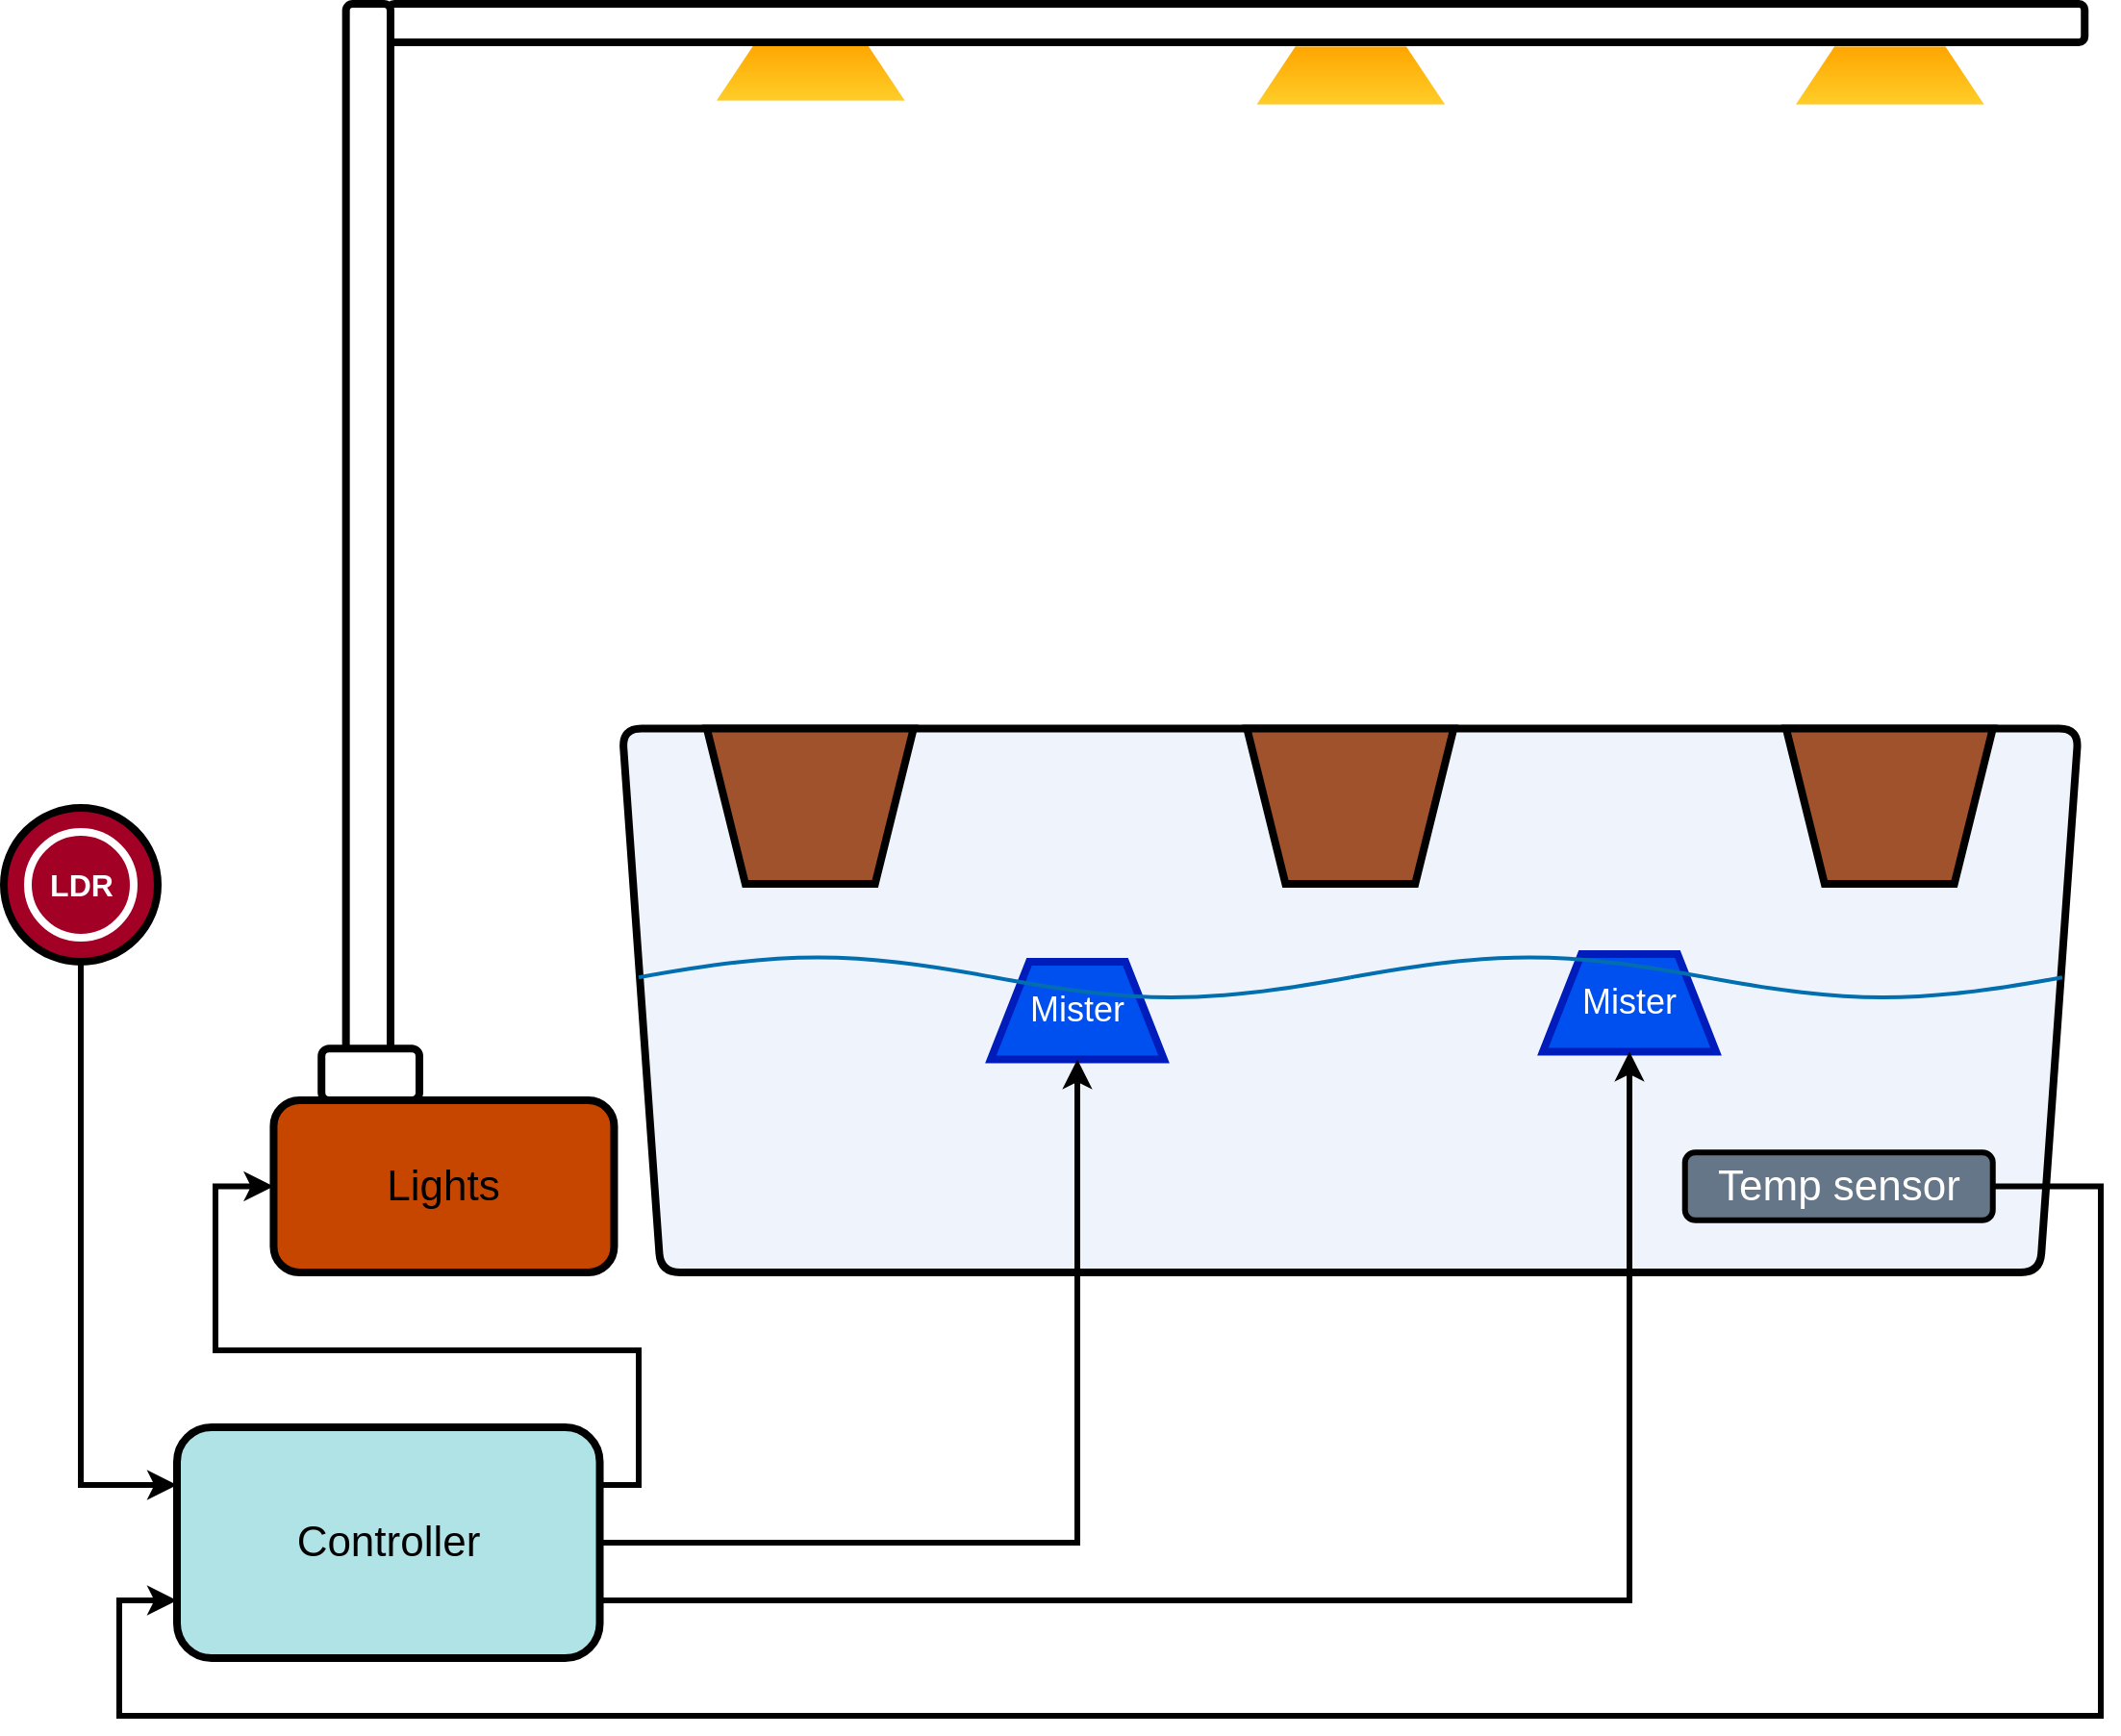 <mxfile version="22.0.0" type="device">
  <diagram name="Page-1" id="TWxdv320Yzf0mHkWQ7Hm">
    <mxGraphModel dx="1793" dy="1028" grid="1" gridSize="10" guides="1" tooltips="1" connect="1" arrows="1" fold="1" page="1" pageScale="1" pageWidth="850" pageHeight="1100" math="0" shadow="0">
      <root>
        <mxCell id="0" />
        <mxCell id="1" parent="0" />
        <mxCell id="ezJU_lkSgV3AJdmqNHaO-2" value="" style="shape=trapezoid;perimeter=trapezoidPerimeter;whiteSpace=wrap;html=1;fixedSize=1;rotation=-180;rounded=1;fillColor=#EFF4FC;strokeColor=#000000;strokeWidth=4;container=0;" parent="1" vertex="1">
          <mxGeometry x="601.41" y="796.76" width="757" height="282.76" as="geometry" />
        </mxCell>
        <mxCell id="ezJU_lkSgV3AJdmqNHaO-5" value="" style="shape=image;html=1;verticalAlign=top;verticalLabelPosition=bottom;labelBackgroundColor=#ffffff;imageAspect=0;aspect=fixed;image=https://cdn1.iconfinder.com/data/icons/icons-for-a-site-1/64/advantage_eco_friendly-128.png;clipPath=inset(0% 1.56% 23.44% 1.56%);container=0;" parent="1" vertex="1">
          <mxGeometry x="614.003" y="661.0" width="170.29" height="134.584" as="geometry" />
        </mxCell>
        <mxCell id="ezJU_lkSgV3AJdmqNHaO-6" value="" style="shape=image;html=1;verticalAlign=top;verticalLabelPosition=bottom;labelBackgroundColor=#ffffff;imageAspect=0;aspect=fixed;image=https://cdn1.iconfinder.com/data/icons/icons-for-a-site-1/64/advantage_eco_friendly-128.png;clipPath=inset(0% 1.56% 23.44% 1.56%);container=0;" parent="1" vertex="1">
          <mxGeometry x="894.148" y="666.66" width="170.29" height="134.584" as="geometry" />
        </mxCell>
        <mxCell id="ezJU_lkSgV3AJdmqNHaO-7" value="" style="shape=image;html=1;verticalAlign=top;verticalLabelPosition=bottom;labelBackgroundColor=#ffffff;imageAspect=0;aspect=fixed;image=https://cdn1.iconfinder.com/data/icons/icons-for-a-site-1/64/advantage_eco_friendly-128.png;clipPath=inset(0% 1.56% 23.44% 1.56%);container=0;" parent="1" vertex="1">
          <mxGeometry x="1175.003" y="661.0" width="170.29" height="134.584" as="geometry" />
        </mxCell>
        <mxCell id="ezJU_lkSgV3AJdmqNHaO-9" value="" style="shape=trapezoid;perimeter=trapezoidPerimeter;whiteSpace=wrap;html=1;fixedSize=1;fillColor=#ffcd28;strokeColor=#d79b00;gradientColor=#ffa500;gradientDirection=north;strokeWidth=0;container=0;" parent="1" vertex="1">
          <mxGeometry x="650.32" y="440" width="97.65" height="30" as="geometry" />
        </mxCell>
        <mxCell id="ezJU_lkSgV3AJdmqNHaO-12" value="" style="rounded=1;whiteSpace=wrap;html=1;strokeWidth=4;container=0;" parent="1" vertex="1">
          <mxGeometry x="480" y="420" width="881.62" height="20" as="geometry" />
        </mxCell>
        <mxCell id="81rppE9Gbhlbaj9noJn7-1" value="&lt;font style=&quot;font-size: 22px;&quot;&gt;Lights&lt;/font&gt;" style="rounded=1;whiteSpace=wrap;html=1;fillColor=#c64600;fontColor=#000000;strokeColor=#000000;strokeWidth=4;container=0;" vertex="1" parent="1">
          <mxGeometry x="420.23" y="990" width="177" height="89.52" as="geometry" />
        </mxCell>
        <mxCell id="81rppE9Gbhlbaj9noJn7-9" value="" style="rounded=1;whiteSpace=wrap;html=1;strokeWidth=4;container=0;" vertex="1" parent="1">
          <mxGeometry x="457.83" y="420" width="23.17" height="570" as="geometry" />
        </mxCell>
        <mxCell id="81rppE9Gbhlbaj9noJn7-17" value="" style="rounded=1;whiteSpace=wrap;html=1;strokeWidth=4;container=0;" vertex="1" parent="1">
          <mxGeometry x="445.111" y="963.107" width="50.894" height="26.897" as="geometry" />
        </mxCell>
        <mxCell id="81rppE9Gbhlbaj9noJn7-23" value="" style="shape=trapezoid;perimeter=trapezoidPerimeter;whiteSpace=wrap;html=1;fixedSize=1;rotation=-180;fillColor=#a0522d;fontColor=#ffffff;strokeColor=#000000;strokeWidth=4;container=0;" vertex="1" parent="1">
          <mxGeometry x="645.43" y="796.76" width="107.44" height="80.69" as="geometry" />
        </mxCell>
        <mxCell id="81rppE9Gbhlbaj9noJn7-66" value="" style="shape=trapezoid;perimeter=trapezoidPerimeter;whiteSpace=wrap;html=1;fixedSize=1;rotation=-180;fillColor=#a0522d;fontColor=#ffffff;strokeColor=#000000;strokeWidth=4;container=0;" vertex="1" parent="1">
          <mxGeometry x="926.19" y="796.76" width="107.44" height="80.69" as="geometry" />
        </mxCell>
        <mxCell id="81rppE9Gbhlbaj9noJn7-67" value="" style="shape=trapezoid;perimeter=trapezoidPerimeter;whiteSpace=wrap;html=1;fixedSize=1;rotation=-180;fillColor=#a0522d;fontColor=#ffffff;strokeColor=#000000;strokeWidth=4;container=0;" vertex="1" parent="1">
          <mxGeometry x="1206.43" y="796.76" width="107.44" height="80.69" as="geometry" />
        </mxCell>
        <mxCell id="81rppE9Gbhlbaj9noJn7-69" value="" style="shape=trapezoid;perimeter=trapezoidPerimeter;whiteSpace=wrap;html=1;fixedSize=1;fillColor=#ffcd28;strokeColor=#d79b00;gradientColor=#ffa500;gradientDirection=north;strokeWidth=0;container=0;" vertex="1" parent="1">
          <mxGeometry x="931.09" y="442" width="97.65" height="30" as="geometry" />
        </mxCell>
        <mxCell id="81rppE9Gbhlbaj9noJn7-70" value="" style="shape=trapezoid;perimeter=trapezoidPerimeter;whiteSpace=wrap;html=1;fixedSize=1;fillColor=#ffcd28;strokeColor=#d79b00;gradientColor=#ffa500;gradientDirection=north;strokeWidth=0;container=0;" vertex="1" parent="1">
          <mxGeometry x="1211.32" y="442" width="97.65" height="30" as="geometry" />
        </mxCell>
        <mxCell id="81rppE9Gbhlbaj9noJn7-77" value="&lt;font style=&quot;font-size: 18px;&quot;&gt;Mister&lt;/font&gt;" style="shape=trapezoid;perimeter=trapezoidPerimeter;whiteSpace=wrap;html=1;fixedSize=1;rotation=0;fillColor=#0050ef;fontColor=#ffffff;strokeColor=#001DBC;strokeWidth=4;container=0;" vertex="1" parent="1">
          <mxGeometry x="793" y="918" width="90" height="50.69" as="geometry" />
        </mxCell>
        <mxCell id="81rppE9Gbhlbaj9noJn7-78" value="&lt;font style=&quot;font-size: 18px;&quot;&gt;Mister&lt;/font&gt;" style="shape=trapezoid;perimeter=trapezoidPerimeter;whiteSpace=wrap;html=1;fixedSize=1;rotation=0;fillColor=#0050ef;fontColor=#ffffff;strokeColor=#001DBC;strokeWidth=4;container=0;" vertex="1" parent="1">
          <mxGeometry x="1080" y="914" width="90" height="50.69" as="geometry" />
        </mxCell>
        <mxCell id="81rppE9Gbhlbaj9noJn7-79" value="" style="pointerEvents=1;verticalLabelPosition=bottom;shadow=0;dashed=0;align=center;html=1;verticalAlign=top;shape=mxgraph.electrical.waveforms.sine_wave;fillColor=#1ba1e2;fontColor=#ffffff;strokeColor=#006EAF;strokeWidth=2;" vertex="1" parent="1">
          <mxGeometry x="610" y="912.26" width="370" height="27.74" as="geometry" />
        </mxCell>
        <mxCell id="81rppE9Gbhlbaj9noJn7-80" value="" style="pointerEvents=1;verticalLabelPosition=bottom;shadow=0;dashed=0;align=center;html=1;verticalAlign=top;shape=mxgraph.electrical.waveforms.sine_wave;fillColor=#1ba1e2;fontColor=#ffffff;strokeColor=#006EAF;strokeWidth=2;" vertex="1" parent="1">
          <mxGeometry x="980" y="912.26" width="370" height="27.74" as="geometry" />
        </mxCell>
        <mxCell id="81rppE9Gbhlbaj9noJn7-85" style="edgeStyle=orthogonalEdgeStyle;rounded=0;orthogonalLoop=1;jettySize=auto;html=1;entryX=0.5;entryY=1;entryDx=0;entryDy=0;strokeWidth=3;exitX=1;exitY=0.5;exitDx=0;exitDy=0;" edge="1" parent="1" source="81rppE9Gbhlbaj9noJn7-81" target="81rppE9Gbhlbaj9noJn7-77">
          <mxGeometry relative="1" as="geometry" />
        </mxCell>
        <mxCell id="81rppE9Gbhlbaj9noJn7-86" style="edgeStyle=orthogonalEdgeStyle;rounded=0;orthogonalLoop=1;jettySize=auto;html=1;exitX=1;exitY=0.75;exitDx=0;exitDy=0;entryX=0.5;entryY=1;entryDx=0;entryDy=0;strokeWidth=3;" edge="1" parent="1" source="81rppE9Gbhlbaj9noJn7-81" target="81rppE9Gbhlbaj9noJn7-78">
          <mxGeometry relative="1" as="geometry" />
        </mxCell>
        <mxCell id="81rppE9Gbhlbaj9noJn7-87" style="edgeStyle=orthogonalEdgeStyle;rounded=0;orthogonalLoop=1;jettySize=auto;html=1;exitX=1;exitY=0.25;exitDx=0;exitDy=0;entryX=0;entryY=0.5;entryDx=0;entryDy=0;strokeWidth=3;" edge="1" parent="1" source="81rppE9Gbhlbaj9noJn7-81" target="81rppE9Gbhlbaj9noJn7-1">
          <mxGeometry relative="1" as="geometry">
            <Array as="points">
              <mxPoint x="610" y="1190" />
              <mxPoint x="610" y="1120" />
              <mxPoint x="390" y="1120" />
              <mxPoint x="390" y="1035" />
            </Array>
          </mxGeometry>
        </mxCell>
        <mxCell id="81rppE9Gbhlbaj9noJn7-81" value="&lt;font style=&quot;font-size: 22px;&quot;&gt;Controller&lt;/font&gt;" style="rounded=1;whiteSpace=wrap;html=1;strokeWidth=4;fillColor=#b0e3e6;strokeColor=#000000;" vertex="1" parent="1">
          <mxGeometry x="370" y="1160" width="219.77" height="120" as="geometry" />
        </mxCell>
        <mxCell id="81rppE9Gbhlbaj9noJn7-91" style="edgeStyle=orthogonalEdgeStyle;rounded=0;orthogonalLoop=1;jettySize=auto;html=1;exitX=1;exitY=0.5;exitDx=0;exitDy=0;entryX=0;entryY=0.75;entryDx=0;entryDy=0;strokeWidth=3;" edge="1" parent="1" source="81rppE9Gbhlbaj9noJn7-82" target="81rppE9Gbhlbaj9noJn7-81">
          <mxGeometry relative="1" as="geometry">
            <Array as="points">
              <mxPoint x="1370" y="1035" />
              <mxPoint x="1370" y="1310" />
              <mxPoint x="340" y="1310" />
              <mxPoint x="340" y="1250" />
            </Array>
          </mxGeometry>
        </mxCell>
        <mxCell id="81rppE9Gbhlbaj9noJn7-82" value="&lt;font style=&quot;font-size: 22px;&quot;&gt;Temp sensor&lt;br&gt;&lt;/font&gt;" style="rounded=1;whiteSpace=wrap;html=1;strokeWidth=3;fillColor=#647687;fontColor=#ffffff;strokeColor=#000000;" vertex="1" parent="1">
          <mxGeometry x="1153.87" y="1017.14" width="160" height="35.24" as="geometry" />
        </mxCell>
        <mxCell id="81rppE9Gbhlbaj9noJn7-90" style="edgeStyle=orthogonalEdgeStyle;rounded=0;orthogonalLoop=1;jettySize=auto;html=1;exitX=0.5;exitY=1;exitDx=0;exitDy=0;entryX=0;entryY=0.25;entryDx=0;entryDy=0;strokeWidth=3;" edge="1" parent="1" source="81rppE9Gbhlbaj9noJn7-88" target="81rppE9Gbhlbaj9noJn7-81">
          <mxGeometry relative="1" as="geometry" />
        </mxCell>
        <mxCell id="81rppE9Gbhlbaj9noJn7-88" value="" style="ellipse;whiteSpace=wrap;html=1;aspect=fixed;fillColor=#a20025;fontColor=#ffffff;strokeColor=#000000;strokeWidth=4;" vertex="1" parent="1">
          <mxGeometry x="280" y="838" width="80" height="80" as="geometry" />
        </mxCell>
        <mxCell id="81rppE9Gbhlbaj9noJn7-89" value="&lt;font style=&quot;font-size: 16px;&quot;&gt;&lt;b&gt;LDR&lt;/b&gt;&lt;/font&gt;" style="ellipse;whiteSpace=wrap;html=1;aspect=fixed;fillColor=#a20025;fontColor=#ffffff;strokeColor=#FFFFFF;strokeWidth=4;" vertex="1" parent="1">
          <mxGeometry x="292.5" y="850.5" width="55" height="55" as="geometry" />
        </mxCell>
      </root>
    </mxGraphModel>
  </diagram>
</mxfile>
